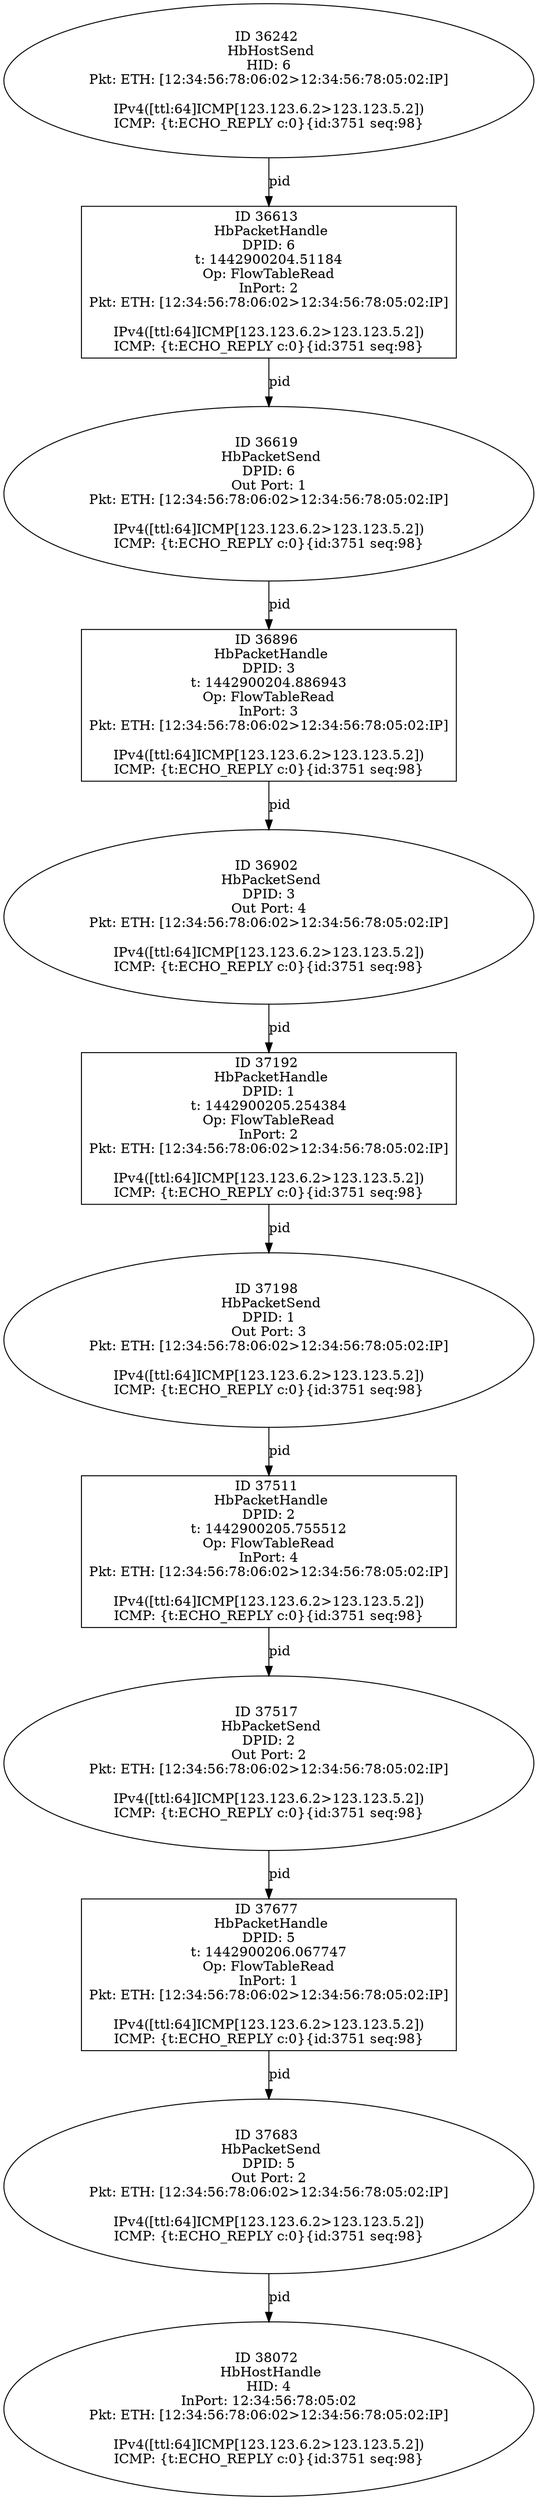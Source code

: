 strict digraph G {
36896 [shape=box, event=<hb_events.HbPacketHandle object at 0x10f8cf310>, label="ID 36896 
 HbPacketHandle
DPID: 3
t: 1442900204.886943
Op: FlowTableRead
InPort: 3
Pkt: ETH: [12:34:56:78:06:02>12:34:56:78:05:02:IP]

IPv4([ttl:64]ICMP[123.123.6.2>123.123.5.2])
ICMP: {t:ECHO_REPLY c:0}{id:3751 seq:98}"];
36613 [shape=box, event=<hb_events.HbPacketHandle object at 0x10f73ff90>, label="ID 36613 
 HbPacketHandle
DPID: 6
t: 1442900204.51184
Op: FlowTableRead
InPort: 2
Pkt: ETH: [12:34:56:78:06:02>12:34:56:78:05:02:IP]

IPv4([ttl:64]ICMP[123.123.6.2>123.123.5.2])
ICMP: {t:ECHO_REPLY c:0}{id:3751 seq:98}"];
36902 [shape=oval, event=<hb_events.HbPacketSend object at 0x10f8db190>, label="ID 36902 
 HbPacketSend
DPID: 3
Out Port: 4
Pkt: ETH: [12:34:56:78:06:02>12:34:56:78:05:02:IP]

IPv4([ttl:64]ICMP[123.123.6.2>123.123.5.2])
ICMP: {t:ECHO_REPLY c:0}{id:3751 seq:98}"];
37511 [shape=box, event=<hb_events.HbPacketHandle object at 0x10fc1db50>, label="ID 37511 
 HbPacketHandle
DPID: 2
t: 1442900205.755512
Op: FlowTableRead
InPort: 4
Pkt: ETH: [12:34:56:78:06:02>12:34:56:78:05:02:IP]

IPv4([ttl:64]ICMP[123.123.6.2>123.123.5.2])
ICMP: {t:ECHO_REPLY c:0}{id:3751 seq:98}"];
37192 [shape=box, event=<hb_events.HbPacketHandle object at 0x10fa4df10>, label="ID 37192 
 HbPacketHandle
DPID: 1
t: 1442900205.254384
Op: FlowTableRead
InPort: 2
Pkt: ETH: [12:34:56:78:06:02>12:34:56:78:05:02:IP]

IPv4([ttl:64]ICMP[123.123.6.2>123.123.5.2])
ICMP: {t:ECHO_REPLY c:0}{id:3751 seq:98}"];
36619 [shape=oval, event=<hb_events.HbPacketSend object at 0x10f744210>, label="ID 36619 
 HbPacketSend
DPID: 6
Out Port: 1
Pkt: ETH: [12:34:56:78:06:02>12:34:56:78:05:02:IP]

IPv4([ttl:64]ICMP[123.123.6.2>123.123.5.2])
ICMP: {t:ECHO_REPLY c:0}{id:3751 seq:98}"];
37517 [shape=oval, event=<hb_events.HbPacketSend object at 0x10fc1dc90>, label="ID 37517 
 HbPacketSend
DPID: 2
Out Port: 2
Pkt: ETH: [12:34:56:78:06:02>12:34:56:78:05:02:IP]

IPv4([ttl:64]ICMP[123.123.6.2>123.123.5.2])
ICMP: {t:ECHO_REPLY c:0}{id:3751 seq:98}"];
37198 [shape=oval, event=<hb_events.HbPacketSend object at 0x10fa29310>, label="ID 37198 
 HbPacketSend
DPID: 1
Out Port: 3
Pkt: ETH: [12:34:56:78:06:02>12:34:56:78:05:02:IP]

IPv4([ttl:64]ICMP[123.123.6.2>123.123.5.2])
ICMP: {t:ECHO_REPLY c:0}{id:3751 seq:98}"];
37677 [shape=box, event=<hb_events.HbPacketHandle object at 0x10fcb2490>, label="ID 37677 
 HbPacketHandle
DPID: 5
t: 1442900206.067747
Op: FlowTableRead
InPort: 1
Pkt: ETH: [12:34:56:78:06:02>12:34:56:78:05:02:IP]

IPv4([ttl:64]ICMP[123.123.6.2>123.123.5.2])
ICMP: {t:ECHO_REPLY c:0}{id:3751 seq:98}"];
36242 [shape=oval, event=<hb_events.HbHostSend object at 0x10f50a7d0>, label="ID 36242 
 HbHostSend
HID: 6
Pkt: ETH: [12:34:56:78:06:02>12:34:56:78:05:02:IP]

IPv4([ttl:64]ICMP[123.123.6.2>123.123.5.2])
ICMP: {t:ECHO_REPLY c:0}{id:3751 seq:98}"];
37683 [shape=oval, event=<hb_events.HbPacketSend object at 0x10fcb2450>, label="ID 37683 
 HbPacketSend
DPID: 5
Out Port: 2
Pkt: ETH: [12:34:56:78:06:02>12:34:56:78:05:02:IP]

IPv4([ttl:64]ICMP[123.123.6.2>123.123.5.2])
ICMP: {t:ECHO_REPLY c:0}{id:3751 seq:98}"];
38072 [shape=oval, event=<hb_events.HbHostHandle object at 0x11001e910>, label="ID 38072 
 HbHostHandle
HID: 4
InPort: 12:34:56:78:05:02
Pkt: ETH: [12:34:56:78:06:02>12:34:56:78:05:02:IP]

IPv4([ttl:64]ICMP[123.123.6.2>123.123.5.2])
ICMP: {t:ECHO_REPLY c:0}{id:3751 seq:98}"];
36896 -> 36902  [rel=pid, label=pid];
36613 -> 36619  [rel=pid, label=pid];
36902 -> 37192  [rel=pid, label=pid];
37511 -> 37517  [rel=pid, label=pid];
37192 -> 37198  [rel=pid, label=pid];
36619 -> 36896  [rel=pid, label=pid];
37517 -> 37677  [rel=pid, label=pid];
37198 -> 37511  [rel=pid, label=pid];
37677 -> 37683  [rel=pid, label=pid];
36242 -> 36613  [rel=pid, label=pid];
37683 -> 38072  [rel=pid, label=pid];
}
